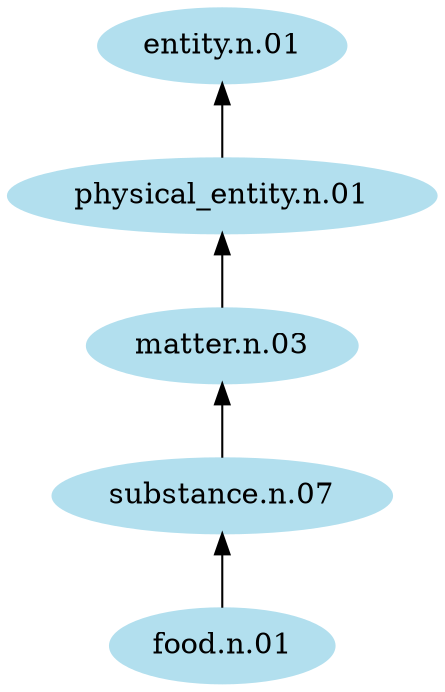 digraph unix {
	node [color=lightblue2 style=filled]
	rankdir=BT
	"food.n.01" -> "substance.n.07"
	"substance.n.07" -> "matter.n.03"
	"matter.n.03" -> "physical_entity.n.01"
	"physical_entity.n.01" -> "entity.n.01"
}
